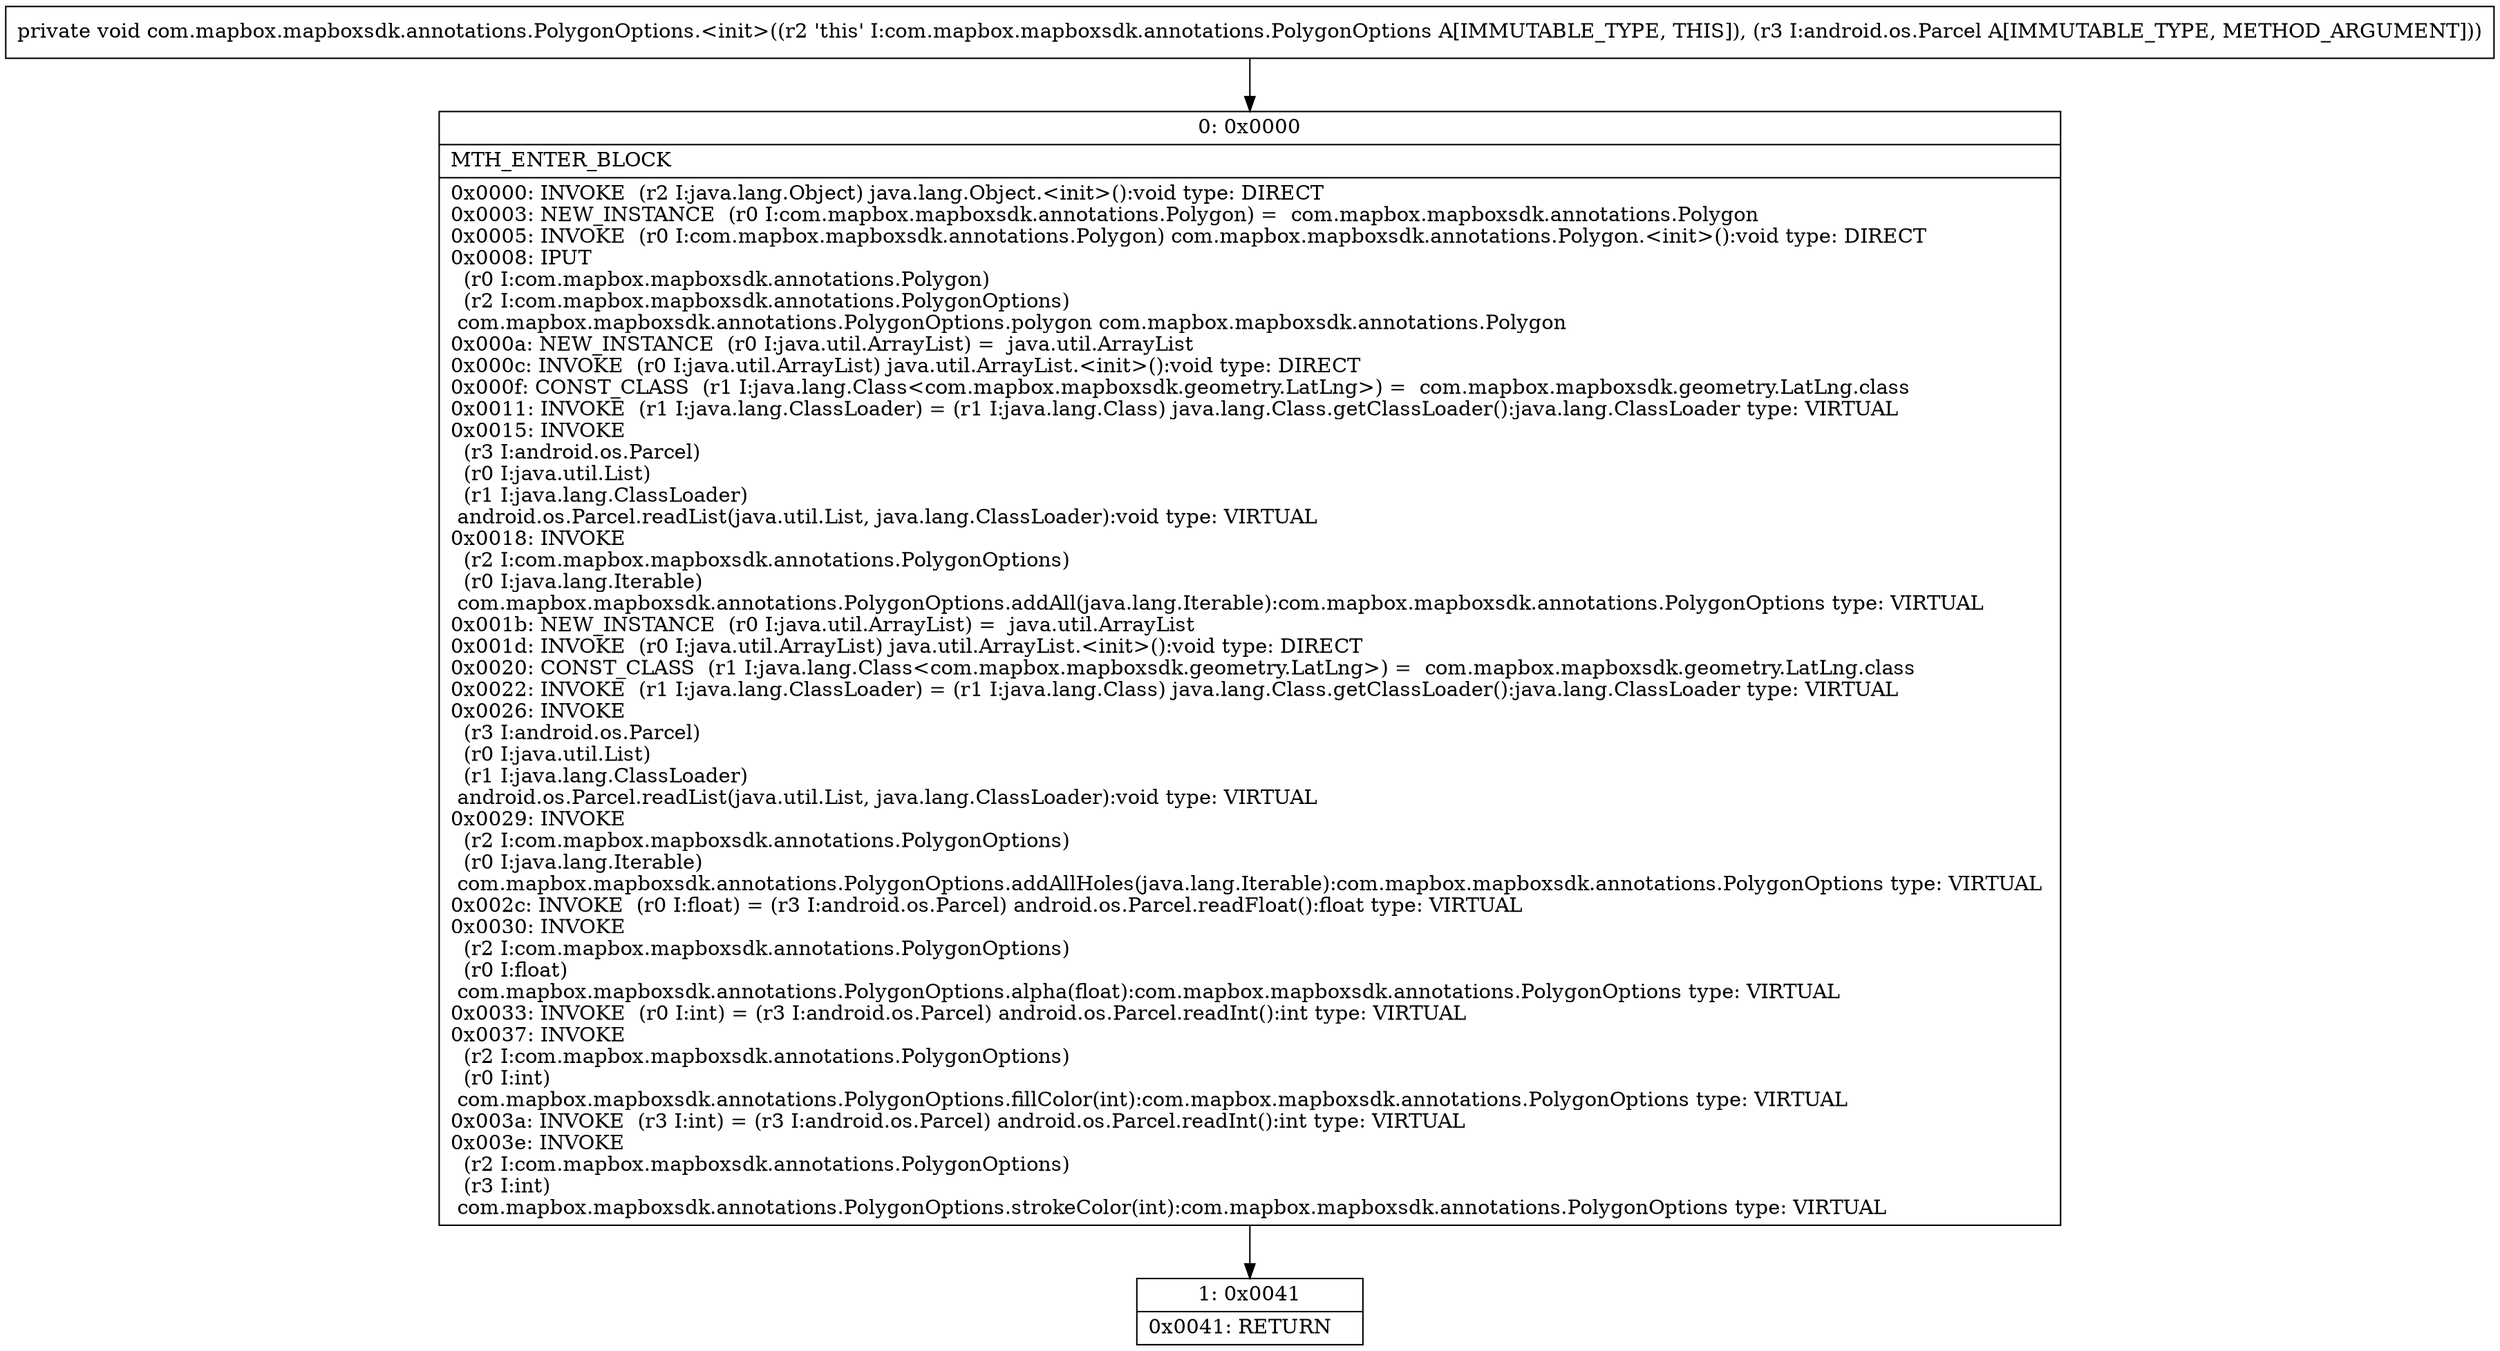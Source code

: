 digraph "CFG forcom.mapbox.mapboxsdk.annotations.PolygonOptions.\<init\>(Landroid\/os\/Parcel;)V" {
Node_0 [shape=record,label="{0\:\ 0x0000|MTH_ENTER_BLOCK\l|0x0000: INVOKE  (r2 I:java.lang.Object) java.lang.Object.\<init\>():void type: DIRECT \l0x0003: NEW_INSTANCE  (r0 I:com.mapbox.mapboxsdk.annotations.Polygon) =  com.mapbox.mapboxsdk.annotations.Polygon \l0x0005: INVOKE  (r0 I:com.mapbox.mapboxsdk.annotations.Polygon) com.mapbox.mapboxsdk.annotations.Polygon.\<init\>():void type: DIRECT \l0x0008: IPUT  \l  (r0 I:com.mapbox.mapboxsdk.annotations.Polygon)\l  (r2 I:com.mapbox.mapboxsdk.annotations.PolygonOptions)\l com.mapbox.mapboxsdk.annotations.PolygonOptions.polygon com.mapbox.mapboxsdk.annotations.Polygon \l0x000a: NEW_INSTANCE  (r0 I:java.util.ArrayList) =  java.util.ArrayList \l0x000c: INVOKE  (r0 I:java.util.ArrayList) java.util.ArrayList.\<init\>():void type: DIRECT \l0x000f: CONST_CLASS  (r1 I:java.lang.Class\<com.mapbox.mapboxsdk.geometry.LatLng\>) =  com.mapbox.mapboxsdk.geometry.LatLng.class \l0x0011: INVOKE  (r1 I:java.lang.ClassLoader) = (r1 I:java.lang.Class) java.lang.Class.getClassLoader():java.lang.ClassLoader type: VIRTUAL \l0x0015: INVOKE  \l  (r3 I:android.os.Parcel)\l  (r0 I:java.util.List)\l  (r1 I:java.lang.ClassLoader)\l android.os.Parcel.readList(java.util.List, java.lang.ClassLoader):void type: VIRTUAL \l0x0018: INVOKE  \l  (r2 I:com.mapbox.mapboxsdk.annotations.PolygonOptions)\l  (r0 I:java.lang.Iterable)\l com.mapbox.mapboxsdk.annotations.PolygonOptions.addAll(java.lang.Iterable):com.mapbox.mapboxsdk.annotations.PolygonOptions type: VIRTUAL \l0x001b: NEW_INSTANCE  (r0 I:java.util.ArrayList) =  java.util.ArrayList \l0x001d: INVOKE  (r0 I:java.util.ArrayList) java.util.ArrayList.\<init\>():void type: DIRECT \l0x0020: CONST_CLASS  (r1 I:java.lang.Class\<com.mapbox.mapboxsdk.geometry.LatLng\>) =  com.mapbox.mapboxsdk.geometry.LatLng.class \l0x0022: INVOKE  (r1 I:java.lang.ClassLoader) = (r1 I:java.lang.Class) java.lang.Class.getClassLoader():java.lang.ClassLoader type: VIRTUAL \l0x0026: INVOKE  \l  (r3 I:android.os.Parcel)\l  (r0 I:java.util.List)\l  (r1 I:java.lang.ClassLoader)\l android.os.Parcel.readList(java.util.List, java.lang.ClassLoader):void type: VIRTUAL \l0x0029: INVOKE  \l  (r2 I:com.mapbox.mapboxsdk.annotations.PolygonOptions)\l  (r0 I:java.lang.Iterable)\l com.mapbox.mapboxsdk.annotations.PolygonOptions.addAllHoles(java.lang.Iterable):com.mapbox.mapboxsdk.annotations.PolygonOptions type: VIRTUAL \l0x002c: INVOKE  (r0 I:float) = (r3 I:android.os.Parcel) android.os.Parcel.readFloat():float type: VIRTUAL \l0x0030: INVOKE  \l  (r2 I:com.mapbox.mapboxsdk.annotations.PolygonOptions)\l  (r0 I:float)\l com.mapbox.mapboxsdk.annotations.PolygonOptions.alpha(float):com.mapbox.mapboxsdk.annotations.PolygonOptions type: VIRTUAL \l0x0033: INVOKE  (r0 I:int) = (r3 I:android.os.Parcel) android.os.Parcel.readInt():int type: VIRTUAL \l0x0037: INVOKE  \l  (r2 I:com.mapbox.mapboxsdk.annotations.PolygonOptions)\l  (r0 I:int)\l com.mapbox.mapboxsdk.annotations.PolygonOptions.fillColor(int):com.mapbox.mapboxsdk.annotations.PolygonOptions type: VIRTUAL \l0x003a: INVOKE  (r3 I:int) = (r3 I:android.os.Parcel) android.os.Parcel.readInt():int type: VIRTUAL \l0x003e: INVOKE  \l  (r2 I:com.mapbox.mapboxsdk.annotations.PolygonOptions)\l  (r3 I:int)\l com.mapbox.mapboxsdk.annotations.PolygonOptions.strokeColor(int):com.mapbox.mapboxsdk.annotations.PolygonOptions type: VIRTUAL \l}"];
Node_1 [shape=record,label="{1\:\ 0x0041|0x0041: RETURN   \l}"];
MethodNode[shape=record,label="{private void com.mapbox.mapboxsdk.annotations.PolygonOptions.\<init\>((r2 'this' I:com.mapbox.mapboxsdk.annotations.PolygonOptions A[IMMUTABLE_TYPE, THIS]), (r3 I:android.os.Parcel A[IMMUTABLE_TYPE, METHOD_ARGUMENT])) }"];
MethodNode -> Node_0;
Node_0 -> Node_1;
}

